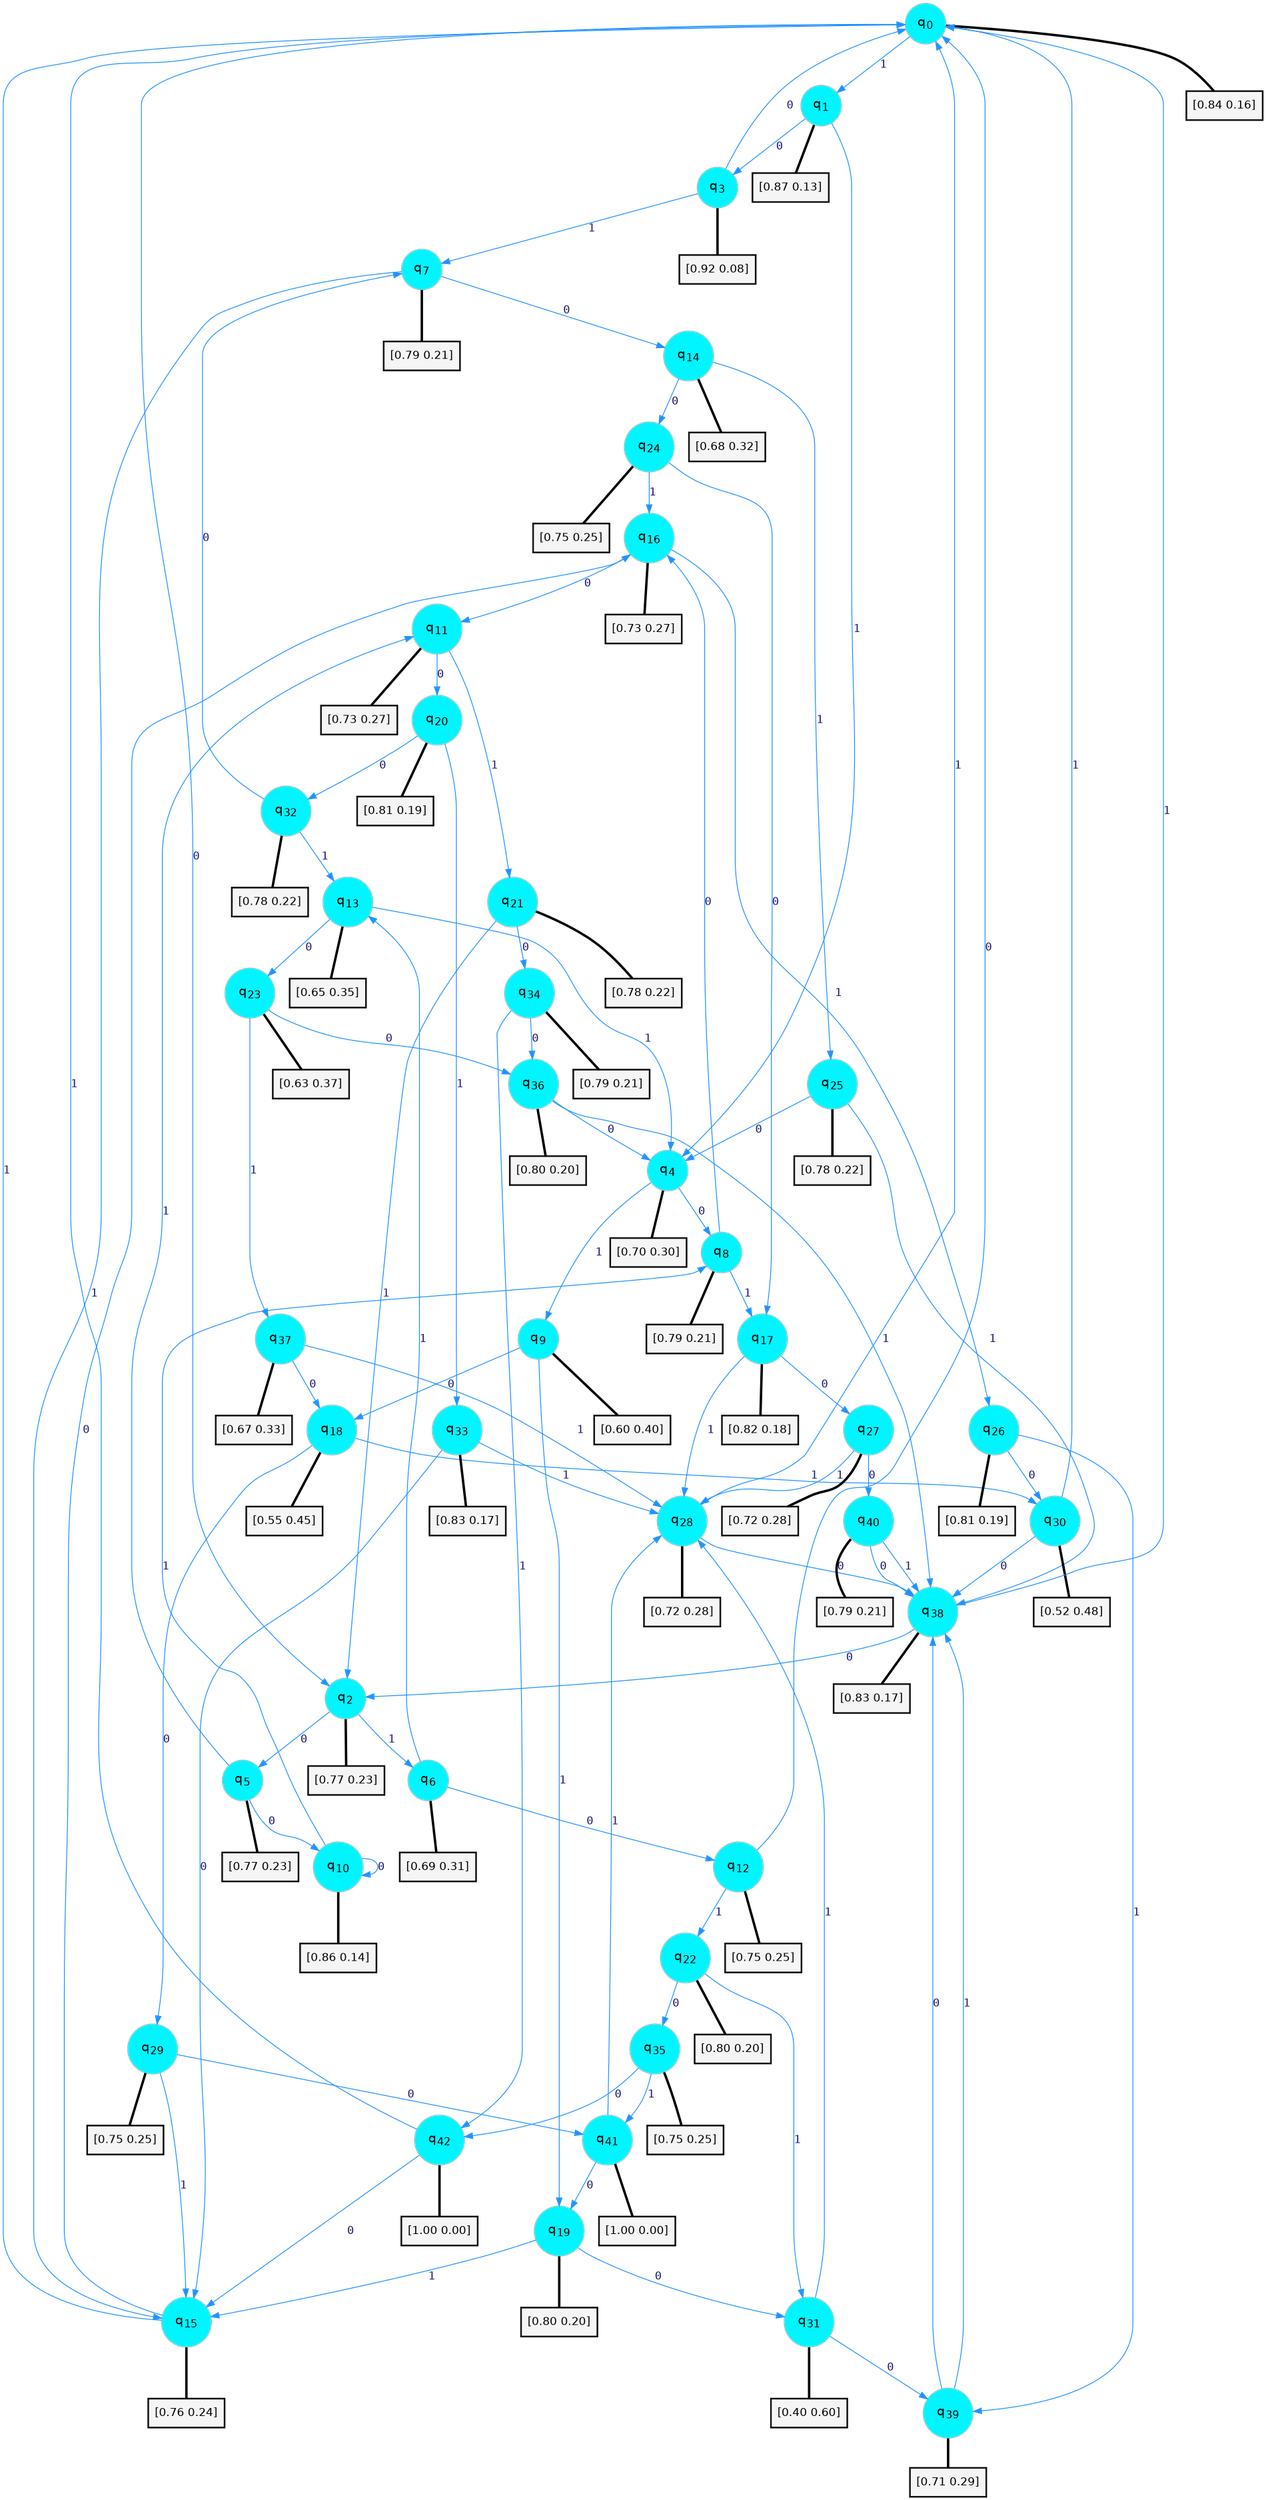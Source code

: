 digraph G {
graph [
bgcolor=transparent, dpi=300, rankdir=TD, size="40,25"];
node [
color=gray, fillcolor=turquoise1, fontcolor=black, fontname=Helvetica, fontsize=16, fontweight=bold, shape=circle, style=filled];
edge [
arrowsize=1, color=dodgerblue1, fontcolor=midnightblue, fontname=courier, fontweight=bold, penwidth=1, style=solid, weight=20];
0[label=<q<SUB>0</SUB>>];
1[label=<q<SUB>1</SUB>>];
2[label=<q<SUB>2</SUB>>];
3[label=<q<SUB>3</SUB>>];
4[label=<q<SUB>4</SUB>>];
5[label=<q<SUB>5</SUB>>];
6[label=<q<SUB>6</SUB>>];
7[label=<q<SUB>7</SUB>>];
8[label=<q<SUB>8</SUB>>];
9[label=<q<SUB>9</SUB>>];
10[label=<q<SUB>10</SUB>>];
11[label=<q<SUB>11</SUB>>];
12[label=<q<SUB>12</SUB>>];
13[label=<q<SUB>13</SUB>>];
14[label=<q<SUB>14</SUB>>];
15[label=<q<SUB>15</SUB>>];
16[label=<q<SUB>16</SUB>>];
17[label=<q<SUB>17</SUB>>];
18[label=<q<SUB>18</SUB>>];
19[label=<q<SUB>19</SUB>>];
20[label=<q<SUB>20</SUB>>];
21[label=<q<SUB>21</SUB>>];
22[label=<q<SUB>22</SUB>>];
23[label=<q<SUB>23</SUB>>];
24[label=<q<SUB>24</SUB>>];
25[label=<q<SUB>25</SUB>>];
26[label=<q<SUB>26</SUB>>];
27[label=<q<SUB>27</SUB>>];
28[label=<q<SUB>28</SUB>>];
29[label=<q<SUB>29</SUB>>];
30[label=<q<SUB>30</SUB>>];
31[label=<q<SUB>31</SUB>>];
32[label=<q<SUB>32</SUB>>];
33[label=<q<SUB>33</SUB>>];
34[label=<q<SUB>34</SUB>>];
35[label=<q<SUB>35</SUB>>];
36[label=<q<SUB>36</SUB>>];
37[label=<q<SUB>37</SUB>>];
38[label=<q<SUB>38</SUB>>];
39[label=<q<SUB>39</SUB>>];
40[label=<q<SUB>40</SUB>>];
41[label=<q<SUB>41</SUB>>];
42[label=<q<SUB>42</SUB>>];
43[label="[0.84 0.16]", shape=box,fontcolor=black, fontname=Helvetica, fontsize=14, penwidth=2, fillcolor=whitesmoke,color=black];
44[label="[0.87 0.13]", shape=box,fontcolor=black, fontname=Helvetica, fontsize=14, penwidth=2, fillcolor=whitesmoke,color=black];
45[label="[0.77 0.23]", shape=box,fontcolor=black, fontname=Helvetica, fontsize=14, penwidth=2, fillcolor=whitesmoke,color=black];
46[label="[0.92 0.08]", shape=box,fontcolor=black, fontname=Helvetica, fontsize=14, penwidth=2, fillcolor=whitesmoke,color=black];
47[label="[0.70 0.30]", shape=box,fontcolor=black, fontname=Helvetica, fontsize=14, penwidth=2, fillcolor=whitesmoke,color=black];
48[label="[0.77 0.23]", shape=box,fontcolor=black, fontname=Helvetica, fontsize=14, penwidth=2, fillcolor=whitesmoke,color=black];
49[label="[0.69 0.31]", shape=box,fontcolor=black, fontname=Helvetica, fontsize=14, penwidth=2, fillcolor=whitesmoke,color=black];
50[label="[0.79 0.21]", shape=box,fontcolor=black, fontname=Helvetica, fontsize=14, penwidth=2, fillcolor=whitesmoke,color=black];
51[label="[0.79 0.21]", shape=box,fontcolor=black, fontname=Helvetica, fontsize=14, penwidth=2, fillcolor=whitesmoke,color=black];
52[label="[0.60 0.40]", shape=box,fontcolor=black, fontname=Helvetica, fontsize=14, penwidth=2, fillcolor=whitesmoke,color=black];
53[label="[0.86 0.14]", shape=box,fontcolor=black, fontname=Helvetica, fontsize=14, penwidth=2, fillcolor=whitesmoke,color=black];
54[label="[0.73 0.27]", shape=box,fontcolor=black, fontname=Helvetica, fontsize=14, penwidth=2, fillcolor=whitesmoke,color=black];
55[label="[0.75 0.25]", shape=box,fontcolor=black, fontname=Helvetica, fontsize=14, penwidth=2, fillcolor=whitesmoke,color=black];
56[label="[0.65 0.35]", shape=box,fontcolor=black, fontname=Helvetica, fontsize=14, penwidth=2, fillcolor=whitesmoke,color=black];
57[label="[0.68 0.32]", shape=box,fontcolor=black, fontname=Helvetica, fontsize=14, penwidth=2, fillcolor=whitesmoke,color=black];
58[label="[0.76 0.24]", shape=box,fontcolor=black, fontname=Helvetica, fontsize=14, penwidth=2, fillcolor=whitesmoke,color=black];
59[label="[0.73 0.27]", shape=box,fontcolor=black, fontname=Helvetica, fontsize=14, penwidth=2, fillcolor=whitesmoke,color=black];
60[label="[0.82 0.18]", shape=box,fontcolor=black, fontname=Helvetica, fontsize=14, penwidth=2, fillcolor=whitesmoke,color=black];
61[label="[0.55 0.45]", shape=box,fontcolor=black, fontname=Helvetica, fontsize=14, penwidth=2, fillcolor=whitesmoke,color=black];
62[label="[0.80 0.20]", shape=box,fontcolor=black, fontname=Helvetica, fontsize=14, penwidth=2, fillcolor=whitesmoke,color=black];
63[label="[0.81 0.19]", shape=box,fontcolor=black, fontname=Helvetica, fontsize=14, penwidth=2, fillcolor=whitesmoke,color=black];
64[label="[0.78 0.22]", shape=box,fontcolor=black, fontname=Helvetica, fontsize=14, penwidth=2, fillcolor=whitesmoke,color=black];
65[label="[0.80 0.20]", shape=box,fontcolor=black, fontname=Helvetica, fontsize=14, penwidth=2, fillcolor=whitesmoke,color=black];
66[label="[0.63 0.37]", shape=box,fontcolor=black, fontname=Helvetica, fontsize=14, penwidth=2, fillcolor=whitesmoke,color=black];
67[label="[0.75 0.25]", shape=box,fontcolor=black, fontname=Helvetica, fontsize=14, penwidth=2, fillcolor=whitesmoke,color=black];
68[label="[0.78 0.22]", shape=box,fontcolor=black, fontname=Helvetica, fontsize=14, penwidth=2, fillcolor=whitesmoke,color=black];
69[label="[0.81 0.19]", shape=box,fontcolor=black, fontname=Helvetica, fontsize=14, penwidth=2, fillcolor=whitesmoke,color=black];
70[label="[0.72 0.28]", shape=box,fontcolor=black, fontname=Helvetica, fontsize=14, penwidth=2, fillcolor=whitesmoke,color=black];
71[label="[0.72 0.28]", shape=box,fontcolor=black, fontname=Helvetica, fontsize=14, penwidth=2, fillcolor=whitesmoke,color=black];
72[label="[0.75 0.25]", shape=box,fontcolor=black, fontname=Helvetica, fontsize=14, penwidth=2, fillcolor=whitesmoke,color=black];
73[label="[0.52 0.48]", shape=box,fontcolor=black, fontname=Helvetica, fontsize=14, penwidth=2, fillcolor=whitesmoke,color=black];
74[label="[0.40 0.60]", shape=box,fontcolor=black, fontname=Helvetica, fontsize=14, penwidth=2, fillcolor=whitesmoke,color=black];
75[label="[0.78 0.22]", shape=box,fontcolor=black, fontname=Helvetica, fontsize=14, penwidth=2, fillcolor=whitesmoke,color=black];
76[label="[0.83 0.17]", shape=box,fontcolor=black, fontname=Helvetica, fontsize=14, penwidth=2, fillcolor=whitesmoke,color=black];
77[label="[0.79 0.21]", shape=box,fontcolor=black, fontname=Helvetica, fontsize=14, penwidth=2, fillcolor=whitesmoke,color=black];
78[label="[0.75 0.25]", shape=box,fontcolor=black, fontname=Helvetica, fontsize=14, penwidth=2, fillcolor=whitesmoke,color=black];
79[label="[0.80 0.20]", shape=box,fontcolor=black, fontname=Helvetica, fontsize=14, penwidth=2, fillcolor=whitesmoke,color=black];
80[label="[0.67 0.33]", shape=box,fontcolor=black, fontname=Helvetica, fontsize=14, penwidth=2, fillcolor=whitesmoke,color=black];
81[label="[0.83 0.17]", shape=box,fontcolor=black, fontname=Helvetica, fontsize=14, penwidth=2, fillcolor=whitesmoke,color=black];
82[label="[0.71 0.29]", shape=box,fontcolor=black, fontname=Helvetica, fontsize=14, penwidth=2, fillcolor=whitesmoke,color=black];
83[label="[0.79 0.21]", shape=box,fontcolor=black, fontname=Helvetica, fontsize=14, penwidth=2, fillcolor=whitesmoke,color=black];
84[label="[1.00 0.00]", shape=box,fontcolor=black, fontname=Helvetica, fontsize=14, penwidth=2, fillcolor=whitesmoke,color=black];
85[label="[1.00 0.00]", shape=box,fontcolor=black, fontname=Helvetica, fontsize=14, penwidth=2, fillcolor=whitesmoke,color=black];
0->2 [label=0];
0->1 [label=1];
0->43 [arrowhead=none, penwidth=3,color=black];
1->3 [label=0];
1->4 [label=1];
1->44 [arrowhead=none, penwidth=3,color=black];
2->5 [label=0];
2->6 [label=1];
2->45 [arrowhead=none, penwidth=3,color=black];
3->0 [label=0];
3->7 [label=1];
3->46 [arrowhead=none, penwidth=3,color=black];
4->8 [label=0];
4->9 [label=1];
4->47 [arrowhead=none, penwidth=3,color=black];
5->10 [label=0];
5->11 [label=1];
5->48 [arrowhead=none, penwidth=3,color=black];
6->12 [label=0];
6->13 [label=1];
6->49 [arrowhead=none, penwidth=3,color=black];
7->14 [label=0];
7->15 [label=1];
7->50 [arrowhead=none, penwidth=3,color=black];
8->16 [label=0];
8->17 [label=1];
8->51 [arrowhead=none, penwidth=3,color=black];
9->18 [label=0];
9->19 [label=1];
9->52 [arrowhead=none, penwidth=3,color=black];
10->10 [label=0];
10->8 [label=1];
10->53 [arrowhead=none, penwidth=3,color=black];
11->20 [label=0];
11->21 [label=1];
11->54 [arrowhead=none, penwidth=3,color=black];
12->0 [label=0];
12->22 [label=1];
12->55 [arrowhead=none, penwidth=3,color=black];
13->23 [label=0];
13->4 [label=1];
13->56 [arrowhead=none, penwidth=3,color=black];
14->24 [label=0];
14->25 [label=1];
14->57 [arrowhead=none, penwidth=3,color=black];
15->16 [label=0];
15->0 [label=1];
15->58 [arrowhead=none, penwidth=3,color=black];
16->11 [label=0];
16->26 [label=1];
16->59 [arrowhead=none, penwidth=3,color=black];
17->27 [label=0];
17->28 [label=1];
17->60 [arrowhead=none, penwidth=3,color=black];
18->29 [label=0];
18->30 [label=1];
18->61 [arrowhead=none, penwidth=3,color=black];
19->31 [label=0];
19->15 [label=1];
19->62 [arrowhead=none, penwidth=3,color=black];
20->32 [label=0];
20->33 [label=1];
20->63 [arrowhead=none, penwidth=3,color=black];
21->34 [label=0];
21->2 [label=1];
21->64 [arrowhead=none, penwidth=3,color=black];
22->35 [label=0];
22->31 [label=1];
22->65 [arrowhead=none, penwidth=3,color=black];
23->36 [label=0];
23->37 [label=1];
23->66 [arrowhead=none, penwidth=3,color=black];
24->17 [label=0];
24->16 [label=1];
24->67 [arrowhead=none, penwidth=3,color=black];
25->4 [label=0];
25->38 [label=1];
25->68 [arrowhead=none, penwidth=3,color=black];
26->30 [label=0];
26->39 [label=1];
26->69 [arrowhead=none, penwidth=3,color=black];
27->40 [label=0];
27->28 [label=1];
27->70 [arrowhead=none, penwidth=3,color=black];
28->38 [label=0];
28->0 [label=1];
28->71 [arrowhead=none, penwidth=3,color=black];
29->41 [label=0];
29->15 [label=1];
29->72 [arrowhead=none, penwidth=3,color=black];
30->38 [label=0];
30->0 [label=1];
30->73 [arrowhead=none, penwidth=3,color=black];
31->39 [label=0];
31->28 [label=1];
31->74 [arrowhead=none, penwidth=3,color=black];
32->7 [label=0];
32->13 [label=1];
32->75 [arrowhead=none, penwidth=3,color=black];
33->15 [label=0];
33->28 [label=1];
33->76 [arrowhead=none, penwidth=3,color=black];
34->36 [label=0];
34->42 [label=1];
34->77 [arrowhead=none, penwidth=3,color=black];
35->42 [label=0];
35->41 [label=1];
35->78 [arrowhead=none, penwidth=3,color=black];
36->4 [label=0];
36->38 [label=1];
36->79 [arrowhead=none, penwidth=3,color=black];
37->18 [label=0];
37->28 [label=1];
37->80 [arrowhead=none, penwidth=3,color=black];
38->2 [label=0];
38->0 [label=1];
38->81 [arrowhead=none, penwidth=3,color=black];
39->38 [label=0];
39->38 [label=1];
39->82 [arrowhead=none, penwidth=3,color=black];
40->38 [label=0];
40->38 [label=1];
40->83 [arrowhead=none, penwidth=3,color=black];
41->19 [label=0];
41->28 [label=1];
41->84 [arrowhead=none, penwidth=3,color=black];
42->15 [label=0];
42->0 [label=1];
42->85 [arrowhead=none, penwidth=3,color=black];
}
